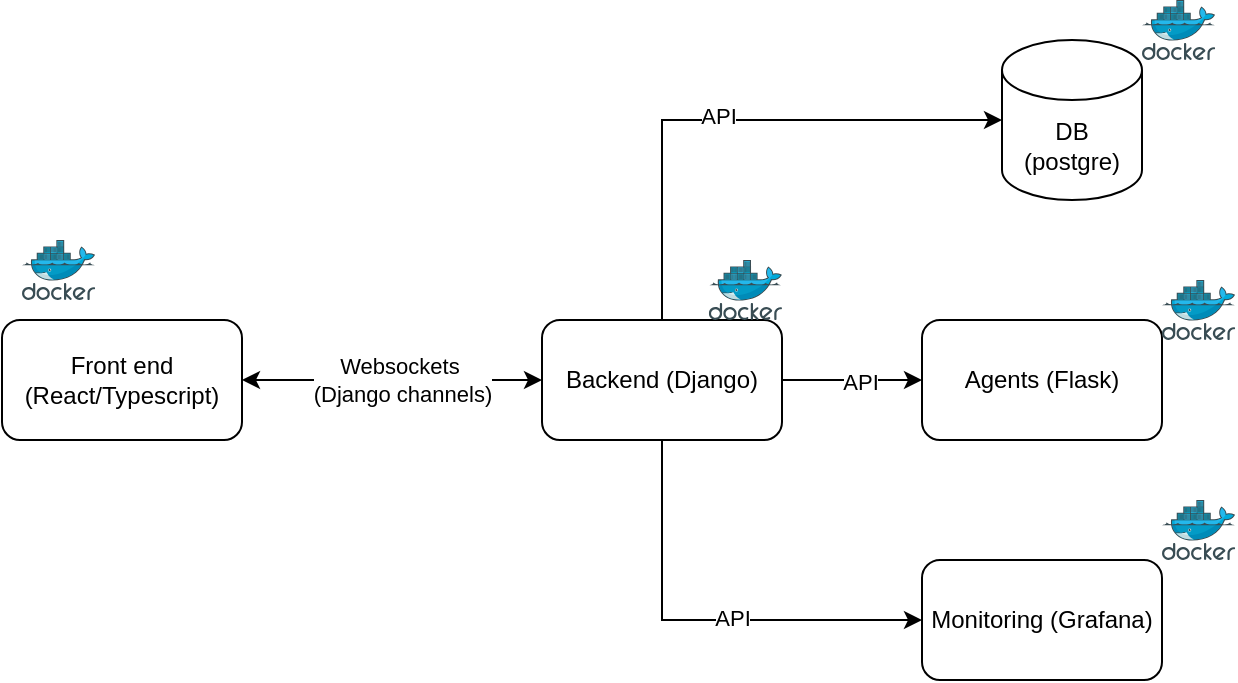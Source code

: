 <mxfile version="24.5.3" type="device">
  <diagram name="Page-1" id="CiyXFAk-7DnXUXdZaAjp">
    <mxGraphModel dx="1024" dy="684" grid="1" gridSize="10" guides="1" tooltips="1" connect="1" arrows="1" fold="1" page="1" pageScale="1" pageWidth="850" pageHeight="1100" math="0" shadow="0">
      <root>
        <mxCell id="0" />
        <mxCell id="1" parent="0" />
        <mxCell id="gWwcnGVknCiloAEEalJj-12" style="edgeStyle=orthogonalEdgeStyle;rounded=0;orthogonalLoop=1;jettySize=auto;html=1;entryX=0;entryY=0.5;entryDx=0;entryDy=0;startArrow=classic;startFill=1;" edge="1" parent="1" source="gWwcnGVknCiloAEEalJj-1" target="gWwcnGVknCiloAEEalJj-2">
          <mxGeometry relative="1" as="geometry" />
        </mxCell>
        <mxCell id="gWwcnGVknCiloAEEalJj-13" value="Websockets&amp;nbsp;&lt;div&gt;(Django channels)&lt;/div&gt;" style="edgeLabel;html=1;align=center;verticalAlign=middle;resizable=0;points=[];" vertex="1" connectable="0" parent="gWwcnGVknCiloAEEalJj-12">
          <mxGeometry x="0.2" y="2" relative="1" as="geometry">
            <mxPoint x="-10" y="2" as="offset" />
          </mxGeometry>
        </mxCell>
        <mxCell id="gWwcnGVknCiloAEEalJj-1" value="Front end (React/Typescript)" style="rounded=1;whiteSpace=wrap;html=1;" vertex="1" parent="1">
          <mxGeometry x="60" y="230" width="120" height="60" as="geometry" />
        </mxCell>
        <mxCell id="gWwcnGVknCiloAEEalJj-19" style="edgeStyle=orthogonalEdgeStyle;rounded=0;orthogonalLoop=1;jettySize=auto;html=1;entryX=0;entryY=0.5;entryDx=0;entryDy=0;" edge="1" parent="1" source="gWwcnGVknCiloAEEalJj-2" target="gWwcnGVknCiloAEEalJj-14">
          <mxGeometry relative="1" as="geometry" />
        </mxCell>
        <mxCell id="gWwcnGVknCiloAEEalJj-20" value="API" style="edgeLabel;html=1;align=center;verticalAlign=middle;resizable=0;points=[];" vertex="1" connectable="0" parent="gWwcnGVknCiloAEEalJj-19">
          <mxGeometry x="0.114" y="-1" relative="1" as="geometry">
            <mxPoint as="offset" />
          </mxGeometry>
        </mxCell>
        <mxCell id="gWwcnGVknCiloAEEalJj-21" style="edgeStyle=orthogonalEdgeStyle;rounded=0;orthogonalLoop=1;jettySize=auto;html=1;entryX=0;entryY=0.5;entryDx=0;entryDy=0;exitX=0.5;exitY=1;exitDx=0;exitDy=0;" edge="1" parent="1" source="gWwcnGVknCiloAEEalJj-2" target="gWwcnGVknCiloAEEalJj-15">
          <mxGeometry relative="1" as="geometry" />
        </mxCell>
        <mxCell id="gWwcnGVknCiloAEEalJj-22" value="API" style="edgeLabel;html=1;align=center;verticalAlign=middle;resizable=0;points=[];" vertex="1" connectable="0" parent="gWwcnGVknCiloAEEalJj-21">
          <mxGeometry x="0.136" y="1" relative="1" as="geometry">
            <mxPoint as="offset" />
          </mxGeometry>
        </mxCell>
        <mxCell id="gWwcnGVknCiloAEEalJj-2" value="Backend (Django)" style="rounded=1;whiteSpace=wrap;html=1;" vertex="1" parent="1">
          <mxGeometry x="330" y="230" width="120" height="60" as="geometry" />
        </mxCell>
        <mxCell id="gWwcnGVknCiloAEEalJj-7" value="DB (postgre)" style="shape=cylinder3;whiteSpace=wrap;html=1;boundedLbl=1;backgroundOutline=1;size=15;" vertex="1" parent="1">
          <mxGeometry x="560" y="90" width="70" height="80" as="geometry" />
        </mxCell>
        <mxCell id="gWwcnGVknCiloAEEalJj-14" value="Agents (Flask)" style="rounded=1;whiteSpace=wrap;html=1;" vertex="1" parent="1">
          <mxGeometry x="520" y="230" width="120" height="60" as="geometry" />
        </mxCell>
        <mxCell id="gWwcnGVknCiloAEEalJj-15" value="Monitoring (Grafana)" style="rounded=1;whiteSpace=wrap;html=1;" vertex="1" parent="1">
          <mxGeometry x="520" y="350" width="120" height="60" as="geometry" />
        </mxCell>
        <mxCell id="gWwcnGVknCiloAEEalJj-17" style="edgeStyle=orthogonalEdgeStyle;rounded=0;orthogonalLoop=1;jettySize=auto;html=1;entryX=0;entryY=0.5;entryDx=0;entryDy=0;entryPerimeter=0;exitX=0.5;exitY=0;exitDx=0;exitDy=0;" edge="1" parent="1" source="gWwcnGVknCiloAEEalJj-2" target="gWwcnGVknCiloAEEalJj-7">
          <mxGeometry relative="1" as="geometry" />
        </mxCell>
        <mxCell id="gWwcnGVknCiloAEEalJj-18" value="API" style="edgeLabel;html=1;align=center;verticalAlign=middle;resizable=0;points=[];" vertex="1" connectable="0" parent="gWwcnGVknCiloAEEalJj-17">
          <mxGeometry x="-0.054" y="2" relative="1" as="geometry">
            <mxPoint as="offset" />
          </mxGeometry>
        </mxCell>
        <mxCell id="gWwcnGVknCiloAEEalJj-23" value="" style="image;sketch=0;aspect=fixed;html=1;points=[];align=center;fontSize=12;image=img/lib/mscae/Docker.svg;" vertex="1" parent="1">
          <mxGeometry x="70" y="190" width="36.59" height="30" as="geometry" />
        </mxCell>
        <mxCell id="gWwcnGVknCiloAEEalJj-24" value="" style="image;sketch=0;aspect=fixed;html=1;points=[];align=center;fontSize=12;image=img/lib/mscae/Docker.svg;" vertex="1" parent="1">
          <mxGeometry x="630" y="70" width="36.59" height="30" as="geometry" />
        </mxCell>
        <mxCell id="gWwcnGVknCiloAEEalJj-25" value="" style="image;sketch=0;aspect=fixed;html=1;points=[];align=center;fontSize=12;image=img/lib/mscae/Docker.svg;" vertex="1" parent="1">
          <mxGeometry x="640" y="210" width="36.59" height="30" as="geometry" />
        </mxCell>
        <mxCell id="gWwcnGVknCiloAEEalJj-26" value="" style="image;sketch=0;aspect=fixed;html=1;points=[];align=center;fontSize=12;image=img/lib/mscae/Docker.svg;" vertex="1" parent="1">
          <mxGeometry x="640" y="320" width="36.59" height="30" as="geometry" />
        </mxCell>
        <mxCell id="gWwcnGVknCiloAEEalJj-27" value="" style="image;sketch=0;aspect=fixed;html=1;points=[];align=center;fontSize=12;image=img/lib/mscae/Docker.svg;" vertex="1" parent="1">
          <mxGeometry x="413.41" y="200" width="36.59" height="30" as="geometry" />
        </mxCell>
      </root>
    </mxGraphModel>
  </diagram>
</mxfile>
